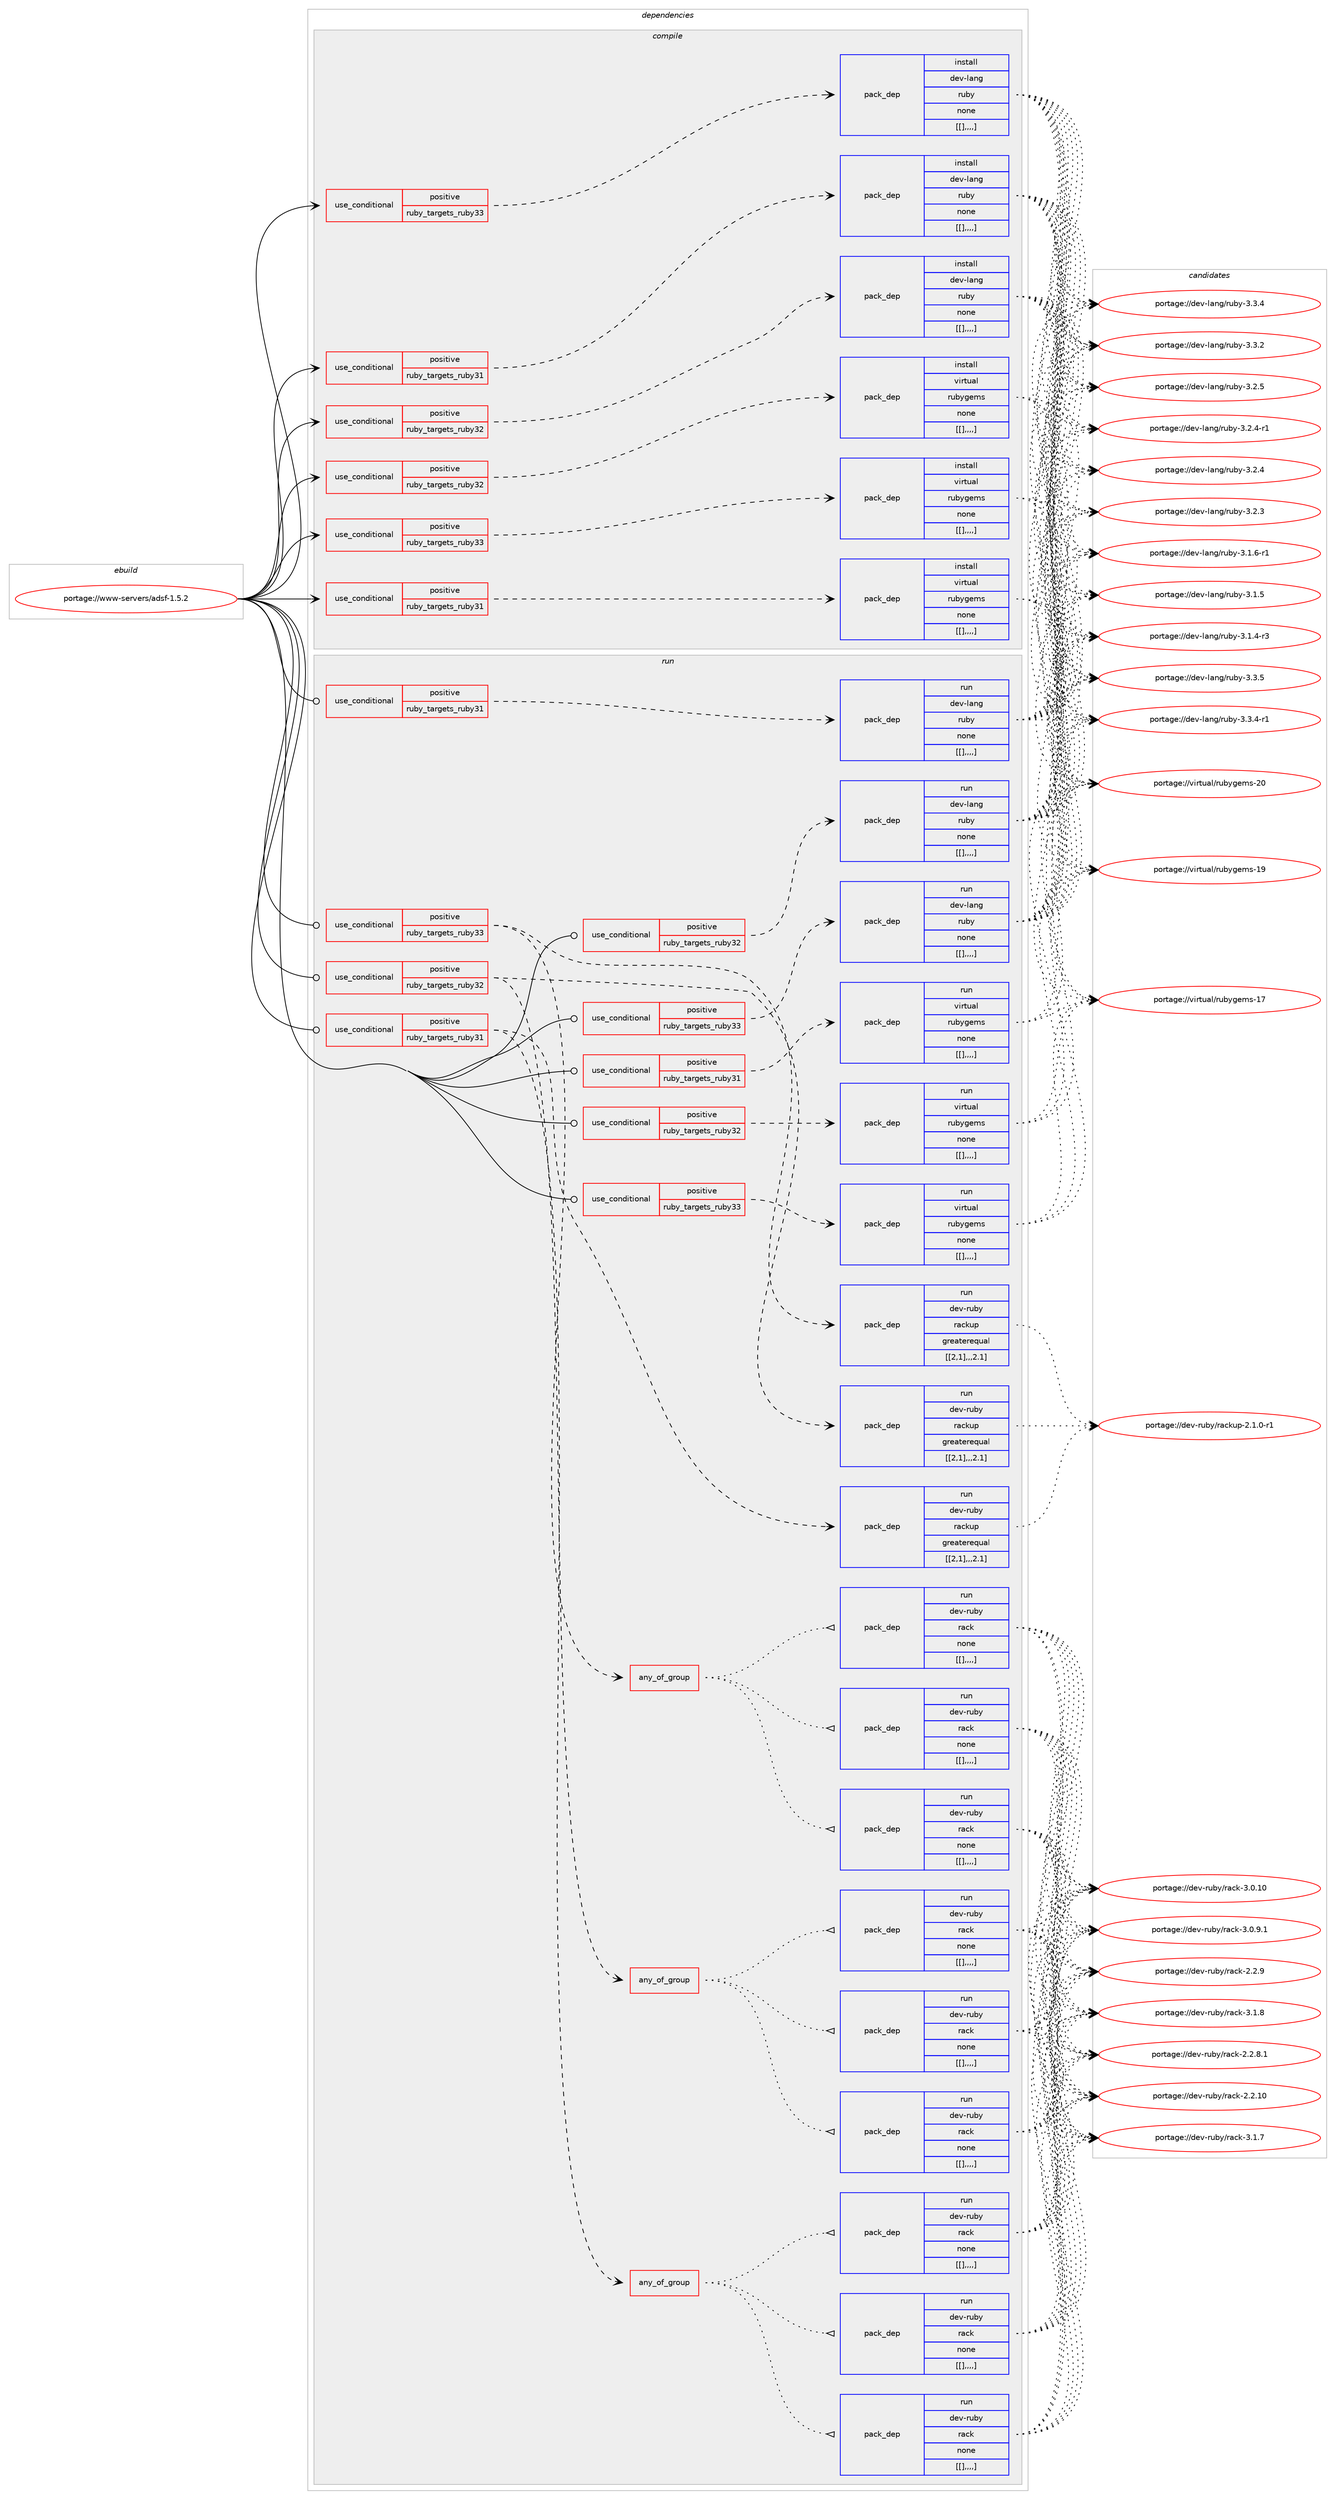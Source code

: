 digraph prolog {

# *************
# Graph options
# *************

newrank=true;
concentrate=true;
compound=true;
graph [rankdir=LR,fontname=Helvetica,fontsize=10,ranksep=1.5];#, ranksep=2.5, nodesep=0.2];
edge  [arrowhead=vee];
node  [fontname=Helvetica,fontsize=10];

# **********
# The ebuild
# **********

subgraph cluster_leftcol {
color=gray;
label=<<i>ebuild</i>>;
id [label="portage://www-servers/adsf-1.5.2", color=red, width=4, href="../www-servers/adsf-1.5.2.svg"];
}

# ****************
# The dependencies
# ****************

subgraph cluster_midcol {
color=gray;
label=<<i>dependencies</i>>;
subgraph cluster_compile {
fillcolor="#eeeeee";
style=filled;
label=<<i>compile</i>>;
subgraph cond127446 {
dependency476265 [label=<<TABLE BORDER="0" CELLBORDER="1" CELLSPACING="0" CELLPADDING="4"><TR><TD ROWSPAN="3" CELLPADDING="10">use_conditional</TD></TR><TR><TD>positive</TD></TR><TR><TD>ruby_targets_ruby31</TD></TR></TABLE>>, shape=none, color=red];
subgraph pack345207 {
dependency476357 [label=<<TABLE BORDER="0" CELLBORDER="1" CELLSPACING="0" CELLPADDING="4" WIDTH="220"><TR><TD ROWSPAN="6" CELLPADDING="30">pack_dep</TD></TR><TR><TD WIDTH="110">install</TD></TR><TR><TD>dev-lang</TD></TR><TR><TD>ruby</TD></TR><TR><TD>none</TD></TR><TR><TD>[[],,,,]</TD></TR></TABLE>>, shape=none, color=blue];
}
dependency476265:e -> dependency476357:w [weight=20,style="dashed",arrowhead="vee"];
}
id:e -> dependency476265:w [weight=20,style="solid",arrowhead="vee"];
subgraph cond127483 {
dependency476398 [label=<<TABLE BORDER="0" CELLBORDER="1" CELLSPACING="0" CELLPADDING="4"><TR><TD ROWSPAN="3" CELLPADDING="10">use_conditional</TD></TR><TR><TD>positive</TD></TR><TR><TD>ruby_targets_ruby31</TD></TR></TABLE>>, shape=none, color=red];
subgraph pack345311 {
dependency476421 [label=<<TABLE BORDER="0" CELLBORDER="1" CELLSPACING="0" CELLPADDING="4" WIDTH="220"><TR><TD ROWSPAN="6" CELLPADDING="30">pack_dep</TD></TR><TR><TD WIDTH="110">install</TD></TR><TR><TD>virtual</TD></TR><TR><TD>rubygems</TD></TR><TR><TD>none</TD></TR><TR><TD>[[],,,,]</TD></TR></TABLE>>, shape=none, color=blue];
}
dependency476398:e -> dependency476421:w [weight=20,style="dashed",arrowhead="vee"];
}
id:e -> dependency476398:w [weight=20,style="solid",arrowhead="vee"];
subgraph cond127495 {
dependency476427 [label=<<TABLE BORDER="0" CELLBORDER="1" CELLSPACING="0" CELLPADDING="4"><TR><TD ROWSPAN="3" CELLPADDING="10">use_conditional</TD></TR><TR><TD>positive</TD></TR><TR><TD>ruby_targets_ruby32</TD></TR></TABLE>>, shape=none, color=red];
subgraph pack345340 {
dependency476482 [label=<<TABLE BORDER="0" CELLBORDER="1" CELLSPACING="0" CELLPADDING="4" WIDTH="220"><TR><TD ROWSPAN="6" CELLPADDING="30">pack_dep</TD></TR><TR><TD WIDTH="110">install</TD></TR><TR><TD>dev-lang</TD></TR><TR><TD>ruby</TD></TR><TR><TD>none</TD></TR><TR><TD>[[],,,,]</TD></TR></TABLE>>, shape=none, color=blue];
}
dependency476427:e -> dependency476482:w [weight=20,style="dashed",arrowhead="vee"];
}
id:e -> dependency476427:w [weight=20,style="solid",arrowhead="vee"];
subgraph cond127520 {
dependency476555 [label=<<TABLE BORDER="0" CELLBORDER="1" CELLSPACING="0" CELLPADDING="4"><TR><TD ROWSPAN="3" CELLPADDING="10">use_conditional</TD></TR><TR><TD>positive</TD></TR><TR><TD>ruby_targets_ruby32</TD></TR></TABLE>>, shape=none, color=red];
subgraph pack345438 {
dependency476631 [label=<<TABLE BORDER="0" CELLBORDER="1" CELLSPACING="0" CELLPADDING="4" WIDTH="220"><TR><TD ROWSPAN="6" CELLPADDING="30">pack_dep</TD></TR><TR><TD WIDTH="110">install</TD></TR><TR><TD>virtual</TD></TR><TR><TD>rubygems</TD></TR><TR><TD>none</TD></TR><TR><TD>[[],,,,]</TD></TR></TABLE>>, shape=none, color=blue];
}
dependency476555:e -> dependency476631:w [weight=20,style="dashed",arrowhead="vee"];
}
id:e -> dependency476555:w [weight=20,style="solid",arrowhead="vee"];
subgraph cond127584 {
dependency476669 [label=<<TABLE BORDER="0" CELLBORDER="1" CELLSPACING="0" CELLPADDING="4"><TR><TD ROWSPAN="3" CELLPADDING="10">use_conditional</TD></TR><TR><TD>positive</TD></TR><TR><TD>ruby_targets_ruby33</TD></TR></TABLE>>, shape=none, color=red];
subgraph pack345478 {
dependency476711 [label=<<TABLE BORDER="0" CELLBORDER="1" CELLSPACING="0" CELLPADDING="4" WIDTH="220"><TR><TD ROWSPAN="6" CELLPADDING="30">pack_dep</TD></TR><TR><TD WIDTH="110">install</TD></TR><TR><TD>dev-lang</TD></TR><TR><TD>ruby</TD></TR><TR><TD>none</TD></TR><TR><TD>[[],,,,]</TD></TR></TABLE>>, shape=none, color=blue];
}
dependency476669:e -> dependency476711:w [weight=20,style="dashed",arrowhead="vee"];
}
id:e -> dependency476669:w [weight=20,style="solid",arrowhead="vee"];
subgraph cond127625 {
dependency476803 [label=<<TABLE BORDER="0" CELLBORDER="1" CELLSPACING="0" CELLPADDING="4"><TR><TD ROWSPAN="3" CELLPADDING="10">use_conditional</TD></TR><TR><TD>positive</TD></TR><TR><TD>ruby_targets_ruby33</TD></TR></TABLE>>, shape=none, color=red];
subgraph pack345554 {
dependency476805 [label=<<TABLE BORDER="0" CELLBORDER="1" CELLSPACING="0" CELLPADDING="4" WIDTH="220"><TR><TD ROWSPAN="6" CELLPADDING="30">pack_dep</TD></TR><TR><TD WIDTH="110">install</TD></TR><TR><TD>virtual</TD></TR><TR><TD>rubygems</TD></TR><TR><TD>none</TD></TR><TR><TD>[[],,,,]</TD></TR></TABLE>>, shape=none, color=blue];
}
dependency476803:e -> dependency476805:w [weight=20,style="dashed",arrowhead="vee"];
}
id:e -> dependency476803:w [weight=20,style="solid",arrowhead="vee"];
}
subgraph cluster_compileandrun {
fillcolor="#eeeeee";
style=filled;
label=<<i>compile and run</i>>;
}
subgraph cluster_run {
fillcolor="#eeeeee";
style=filled;
label=<<i>run</i>>;
subgraph cond127634 {
dependency476813 [label=<<TABLE BORDER="0" CELLBORDER="1" CELLSPACING="0" CELLPADDING="4"><TR><TD ROWSPAN="3" CELLPADDING="10">use_conditional</TD></TR><TR><TD>positive</TD></TR><TR><TD>ruby_targets_ruby31</TD></TR></TABLE>>, shape=none, color=red];
subgraph any3406 {
dependency476859 [label=<<TABLE BORDER="0" CELLBORDER="1" CELLSPACING="0" CELLPADDING="4"><TR><TD CELLPADDING="10">any_of_group</TD></TR></TABLE>>, shape=none, color=red];subgraph pack345585 {
dependency476895 [label=<<TABLE BORDER="0" CELLBORDER="1" CELLSPACING="0" CELLPADDING="4" WIDTH="220"><TR><TD ROWSPAN="6" CELLPADDING="30">pack_dep</TD></TR><TR><TD WIDTH="110">run</TD></TR><TR><TD>dev-ruby</TD></TR><TR><TD>rack</TD></TR><TR><TD>none</TD></TR><TR><TD>[[],,,,]</TD></TR></TABLE>>, shape=none, color=blue];
}
dependency476859:e -> dependency476895:w [weight=20,style="dotted",arrowhead="oinv"];
subgraph pack345634 {
dependency476925 [label=<<TABLE BORDER="0" CELLBORDER="1" CELLSPACING="0" CELLPADDING="4" WIDTH="220"><TR><TD ROWSPAN="6" CELLPADDING="30">pack_dep</TD></TR><TR><TD WIDTH="110">run</TD></TR><TR><TD>dev-ruby</TD></TR><TR><TD>rack</TD></TR><TR><TD>none</TD></TR><TR><TD>[[],,,,]</TD></TR></TABLE>>, shape=none, color=blue];
}
dependency476859:e -> dependency476925:w [weight=20,style="dotted",arrowhead="oinv"];
subgraph pack345648 {
dependency476949 [label=<<TABLE BORDER="0" CELLBORDER="1" CELLSPACING="0" CELLPADDING="4" WIDTH="220"><TR><TD ROWSPAN="6" CELLPADDING="30">pack_dep</TD></TR><TR><TD WIDTH="110">run</TD></TR><TR><TD>dev-ruby</TD></TR><TR><TD>rack</TD></TR><TR><TD>none</TD></TR><TR><TD>[[],,,,]</TD></TR></TABLE>>, shape=none, color=blue];
}
dependency476859:e -> dependency476949:w [weight=20,style="dotted",arrowhead="oinv"];
}
dependency476813:e -> dependency476859:w [weight=20,style="dashed",arrowhead="vee"];
subgraph pack345661 {
dependency476970 [label=<<TABLE BORDER="0" CELLBORDER="1" CELLSPACING="0" CELLPADDING="4" WIDTH="220"><TR><TD ROWSPAN="6" CELLPADDING="30">pack_dep</TD></TR><TR><TD WIDTH="110">run</TD></TR><TR><TD>dev-ruby</TD></TR><TR><TD>rackup</TD></TR><TR><TD>greaterequal</TD></TR><TR><TD>[[2,1],,,2.1]</TD></TR></TABLE>>, shape=none, color=blue];
}
dependency476813:e -> dependency476970:w [weight=20,style="dashed",arrowhead="vee"];
}
id:e -> dependency476813:w [weight=20,style="solid",arrowhead="odot"];
subgraph cond127684 {
dependency477013 [label=<<TABLE BORDER="0" CELLBORDER="1" CELLSPACING="0" CELLPADDING="4"><TR><TD ROWSPAN="3" CELLPADDING="10">use_conditional</TD></TR><TR><TD>positive</TD></TR><TR><TD>ruby_targets_ruby31</TD></TR></TABLE>>, shape=none, color=red];
subgraph pack345688 {
dependency477017 [label=<<TABLE BORDER="0" CELLBORDER="1" CELLSPACING="0" CELLPADDING="4" WIDTH="220"><TR><TD ROWSPAN="6" CELLPADDING="30">pack_dep</TD></TR><TR><TD WIDTH="110">run</TD></TR><TR><TD>dev-lang</TD></TR><TR><TD>ruby</TD></TR><TR><TD>none</TD></TR><TR><TD>[[],,,,]</TD></TR></TABLE>>, shape=none, color=blue];
}
dependency477013:e -> dependency477017:w [weight=20,style="dashed",arrowhead="vee"];
}
id:e -> dependency477013:w [weight=20,style="solid",arrowhead="odot"];
subgraph cond127697 {
dependency477036 [label=<<TABLE BORDER="0" CELLBORDER="1" CELLSPACING="0" CELLPADDING="4"><TR><TD ROWSPAN="3" CELLPADDING="10">use_conditional</TD></TR><TR><TD>positive</TD></TR><TR><TD>ruby_targets_ruby31</TD></TR></TABLE>>, shape=none, color=red];
subgraph pack345713 {
dependency477079 [label=<<TABLE BORDER="0" CELLBORDER="1" CELLSPACING="0" CELLPADDING="4" WIDTH="220"><TR><TD ROWSPAN="6" CELLPADDING="30">pack_dep</TD></TR><TR><TD WIDTH="110">run</TD></TR><TR><TD>virtual</TD></TR><TR><TD>rubygems</TD></TR><TR><TD>none</TD></TR><TR><TD>[[],,,,]</TD></TR></TABLE>>, shape=none, color=blue];
}
dependency477036:e -> dependency477079:w [weight=20,style="dashed",arrowhead="vee"];
}
id:e -> dependency477036:w [weight=20,style="solid",arrowhead="odot"];
subgraph cond127726 {
dependency477128 [label=<<TABLE BORDER="0" CELLBORDER="1" CELLSPACING="0" CELLPADDING="4"><TR><TD ROWSPAN="3" CELLPADDING="10">use_conditional</TD></TR><TR><TD>positive</TD></TR><TR><TD>ruby_targets_ruby32</TD></TR></TABLE>>, shape=none, color=red];
subgraph any3412 {
dependency477130 [label=<<TABLE BORDER="0" CELLBORDER="1" CELLSPACING="0" CELLPADDING="4"><TR><TD CELLPADDING="10">any_of_group</TD></TR></TABLE>>, shape=none, color=red];subgraph pack345766 {
dependency477182 [label=<<TABLE BORDER="0" CELLBORDER="1" CELLSPACING="0" CELLPADDING="4" WIDTH="220"><TR><TD ROWSPAN="6" CELLPADDING="30">pack_dep</TD></TR><TR><TD WIDTH="110">run</TD></TR><TR><TD>dev-ruby</TD></TR><TR><TD>rack</TD></TR><TR><TD>none</TD></TR><TR><TD>[[],,,,]</TD></TR></TABLE>>, shape=none, color=blue];
}
dependency477130:e -> dependency477182:w [weight=20,style="dotted",arrowhead="oinv"];
subgraph pack345804 {
dependency477187 [label=<<TABLE BORDER="0" CELLBORDER="1" CELLSPACING="0" CELLPADDING="4" WIDTH="220"><TR><TD ROWSPAN="6" CELLPADDING="30">pack_dep</TD></TR><TR><TD WIDTH="110">run</TD></TR><TR><TD>dev-ruby</TD></TR><TR><TD>rack</TD></TR><TR><TD>none</TD></TR><TR><TD>[[],,,,]</TD></TR></TABLE>>, shape=none, color=blue];
}
dependency477130:e -> dependency477187:w [weight=20,style="dotted",arrowhead="oinv"];
subgraph pack345815 {
dependency477228 [label=<<TABLE BORDER="0" CELLBORDER="1" CELLSPACING="0" CELLPADDING="4" WIDTH="220"><TR><TD ROWSPAN="6" CELLPADDING="30">pack_dep</TD></TR><TR><TD WIDTH="110">run</TD></TR><TR><TD>dev-ruby</TD></TR><TR><TD>rack</TD></TR><TR><TD>none</TD></TR><TR><TD>[[],,,,]</TD></TR></TABLE>>, shape=none, color=blue];
}
dependency477130:e -> dependency477228:w [weight=20,style="dotted",arrowhead="oinv"];
}
dependency477128:e -> dependency477130:w [weight=20,style="dashed",arrowhead="vee"];
subgraph pack345865 {
dependency477287 [label=<<TABLE BORDER="0" CELLBORDER="1" CELLSPACING="0" CELLPADDING="4" WIDTH="220"><TR><TD ROWSPAN="6" CELLPADDING="30">pack_dep</TD></TR><TR><TD WIDTH="110">run</TD></TR><TR><TD>dev-ruby</TD></TR><TR><TD>rackup</TD></TR><TR><TD>greaterequal</TD></TR><TR><TD>[[2,1],,,2.1]</TD></TR></TABLE>>, shape=none, color=blue];
}
dependency477128:e -> dependency477287:w [weight=20,style="dashed",arrowhead="vee"];
}
id:e -> dependency477128:w [weight=20,style="solid",arrowhead="odot"];
subgraph cond127791 {
dependency477340 [label=<<TABLE BORDER="0" CELLBORDER="1" CELLSPACING="0" CELLPADDING="4"><TR><TD ROWSPAN="3" CELLPADDING="10">use_conditional</TD></TR><TR><TD>positive</TD></TR><TR><TD>ruby_targets_ruby32</TD></TR></TABLE>>, shape=none, color=red];
subgraph pack345897 {
dependency477362 [label=<<TABLE BORDER="0" CELLBORDER="1" CELLSPACING="0" CELLPADDING="4" WIDTH="220"><TR><TD ROWSPAN="6" CELLPADDING="30">pack_dep</TD></TR><TR><TD WIDTH="110">run</TD></TR><TR><TD>dev-lang</TD></TR><TR><TD>ruby</TD></TR><TR><TD>none</TD></TR><TR><TD>[[],,,,]</TD></TR></TABLE>>, shape=none, color=blue];
}
dependency477340:e -> dependency477362:w [weight=20,style="dashed",arrowhead="vee"];
}
id:e -> dependency477340:w [weight=20,style="solid",arrowhead="odot"];
subgraph cond127818 {
dependency477405 [label=<<TABLE BORDER="0" CELLBORDER="1" CELLSPACING="0" CELLPADDING="4"><TR><TD ROWSPAN="3" CELLPADDING="10">use_conditional</TD></TR><TR><TD>positive</TD></TR><TR><TD>ruby_targets_ruby32</TD></TR></TABLE>>, shape=none, color=red];
subgraph pack345959 {
dependency477480 [label=<<TABLE BORDER="0" CELLBORDER="1" CELLSPACING="0" CELLPADDING="4" WIDTH="220"><TR><TD ROWSPAN="6" CELLPADDING="30">pack_dep</TD></TR><TR><TD WIDTH="110">run</TD></TR><TR><TD>virtual</TD></TR><TR><TD>rubygems</TD></TR><TR><TD>none</TD></TR><TR><TD>[[],,,,]</TD></TR></TABLE>>, shape=none, color=blue];
}
dependency477405:e -> dependency477480:w [weight=20,style="dashed",arrowhead="vee"];
}
id:e -> dependency477405:w [weight=20,style="solid",arrowhead="odot"];
subgraph cond127863 {
dependency477524 [label=<<TABLE BORDER="0" CELLBORDER="1" CELLSPACING="0" CELLPADDING="4"><TR><TD ROWSPAN="3" CELLPADDING="10">use_conditional</TD></TR><TR><TD>positive</TD></TR><TR><TD>ruby_targets_ruby33</TD></TR></TABLE>>, shape=none, color=red];
subgraph any3416 {
dependency477562 [label=<<TABLE BORDER="0" CELLBORDER="1" CELLSPACING="0" CELLPADDING="4"><TR><TD CELLPADDING="10">any_of_group</TD></TR></TABLE>>, shape=none, color=red];subgraph pack346040 {
dependency477583 [label=<<TABLE BORDER="0" CELLBORDER="1" CELLSPACING="0" CELLPADDING="4" WIDTH="220"><TR><TD ROWSPAN="6" CELLPADDING="30">pack_dep</TD></TR><TR><TD WIDTH="110">run</TD></TR><TR><TD>dev-ruby</TD></TR><TR><TD>rack</TD></TR><TR><TD>none</TD></TR><TR><TD>[[],,,,]</TD></TR></TABLE>>, shape=none, color=blue];
}
dependency477562:e -> dependency477583:w [weight=20,style="dotted",arrowhead="oinv"];
subgraph pack346063 {
dependency477621 [label=<<TABLE BORDER="0" CELLBORDER="1" CELLSPACING="0" CELLPADDING="4" WIDTH="220"><TR><TD ROWSPAN="6" CELLPADDING="30">pack_dep</TD></TR><TR><TD WIDTH="110">run</TD></TR><TR><TD>dev-ruby</TD></TR><TR><TD>rack</TD></TR><TR><TD>none</TD></TR><TR><TD>[[],,,,]</TD></TR></TABLE>>, shape=none, color=blue];
}
dependency477562:e -> dependency477621:w [weight=20,style="dotted",arrowhead="oinv"];
subgraph pack346097 {
dependency477682 [label=<<TABLE BORDER="0" CELLBORDER="1" CELLSPACING="0" CELLPADDING="4" WIDTH="220"><TR><TD ROWSPAN="6" CELLPADDING="30">pack_dep</TD></TR><TR><TD WIDTH="110">run</TD></TR><TR><TD>dev-ruby</TD></TR><TR><TD>rack</TD></TR><TR><TD>none</TD></TR><TR><TD>[[],,,,]</TD></TR></TABLE>>, shape=none, color=blue];
}
dependency477562:e -> dependency477682:w [weight=20,style="dotted",arrowhead="oinv"];
}
dependency477524:e -> dependency477562:w [weight=20,style="dashed",arrowhead="vee"];
subgraph pack346116 {
dependency477690 [label=<<TABLE BORDER="0" CELLBORDER="1" CELLSPACING="0" CELLPADDING="4" WIDTH="220"><TR><TD ROWSPAN="6" CELLPADDING="30">pack_dep</TD></TR><TR><TD WIDTH="110">run</TD></TR><TR><TD>dev-ruby</TD></TR><TR><TD>rackup</TD></TR><TR><TD>greaterequal</TD></TR><TR><TD>[[2,1],,,2.1]</TD></TR></TABLE>>, shape=none, color=blue];
}
dependency477524:e -> dependency477690:w [weight=20,style="dashed",arrowhead="vee"];
}
id:e -> dependency477524:w [weight=20,style="solid",arrowhead="odot"];
subgraph cond127937 {
dependency477716 [label=<<TABLE BORDER="0" CELLBORDER="1" CELLSPACING="0" CELLPADDING="4"><TR><TD ROWSPAN="3" CELLPADDING="10">use_conditional</TD></TR><TR><TD>positive</TD></TR><TR><TD>ruby_targets_ruby33</TD></TR></TABLE>>, shape=none, color=red];
subgraph pack346184 {
dependency477800 [label=<<TABLE BORDER="0" CELLBORDER="1" CELLSPACING="0" CELLPADDING="4" WIDTH="220"><TR><TD ROWSPAN="6" CELLPADDING="30">pack_dep</TD></TR><TR><TD WIDTH="110">run</TD></TR><TR><TD>dev-lang</TD></TR><TR><TD>ruby</TD></TR><TR><TD>none</TD></TR><TR><TD>[[],,,,]</TD></TR></TABLE>>, shape=none, color=blue];
}
dependency477716:e -> dependency477800:w [weight=20,style="dashed",arrowhead="vee"];
}
id:e -> dependency477716:w [weight=20,style="solid",arrowhead="odot"];
subgraph cond127983 {
dependency477840 [label=<<TABLE BORDER="0" CELLBORDER="1" CELLSPACING="0" CELLPADDING="4"><TR><TD ROWSPAN="3" CELLPADDING="10">use_conditional</TD></TR><TR><TD>positive</TD></TR><TR><TD>ruby_targets_ruby33</TD></TR></TABLE>>, shape=none, color=red];
subgraph pack346221 {
dependency477860 [label=<<TABLE BORDER="0" CELLBORDER="1" CELLSPACING="0" CELLPADDING="4" WIDTH="220"><TR><TD ROWSPAN="6" CELLPADDING="30">pack_dep</TD></TR><TR><TD WIDTH="110">run</TD></TR><TR><TD>virtual</TD></TR><TR><TD>rubygems</TD></TR><TR><TD>none</TD></TR><TR><TD>[[],,,,]</TD></TR></TABLE>>, shape=none, color=blue];
}
dependency477840:e -> dependency477860:w [weight=20,style="dashed",arrowhead="vee"];
}
id:e -> dependency477840:w [weight=20,style="solid",arrowhead="odot"];
}
}

# **************
# The candidates
# **************

subgraph cluster_choices {
rank=same;
color=gray;
label=<<i>candidates</i>>;

subgraph choice344765 {
color=black;
nodesep=1;
choice10010111845108971101034711411798121455146514653 [label="portage://dev-lang/ruby-3.3.5", color=red, width=4,href="../dev-lang/ruby-3.3.5.svg"];
choice100101118451089711010347114117981214551465146524511449 [label="portage://dev-lang/ruby-3.3.4-r1", color=red, width=4,href="../dev-lang/ruby-3.3.4-r1.svg"];
choice10010111845108971101034711411798121455146514652 [label="portage://dev-lang/ruby-3.3.4", color=red, width=4,href="../dev-lang/ruby-3.3.4.svg"];
choice10010111845108971101034711411798121455146514650 [label="portage://dev-lang/ruby-3.3.2", color=red, width=4,href="../dev-lang/ruby-3.3.2.svg"];
choice10010111845108971101034711411798121455146504653 [label="portage://dev-lang/ruby-3.2.5", color=red, width=4,href="../dev-lang/ruby-3.2.5.svg"];
choice100101118451089711010347114117981214551465046524511449 [label="portage://dev-lang/ruby-3.2.4-r1", color=red, width=4,href="../dev-lang/ruby-3.2.4-r1.svg"];
choice10010111845108971101034711411798121455146504652 [label="portage://dev-lang/ruby-3.2.4", color=red, width=4,href="../dev-lang/ruby-3.2.4.svg"];
choice10010111845108971101034711411798121455146504651 [label="portage://dev-lang/ruby-3.2.3", color=red, width=4,href="../dev-lang/ruby-3.2.3.svg"];
choice100101118451089711010347114117981214551464946544511449 [label="portage://dev-lang/ruby-3.1.6-r1", color=red, width=4,href="../dev-lang/ruby-3.1.6-r1.svg"];
choice10010111845108971101034711411798121455146494653 [label="portage://dev-lang/ruby-3.1.5", color=red, width=4,href="../dev-lang/ruby-3.1.5.svg"];
choice100101118451089711010347114117981214551464946524511451 [label="portage://dev-lang/ruby-3.1.4-r3", color=red, width=4,href="../dev-lang/ruby-3.1.4-r3.svg"];
dependency476357:e -> choice10010111845108971101034711411798121455146514653:w [style=dotted,weight="100"];
dependency476357:e -> choice100101118451089711010347114117981214551465146524511449:w [style=dotted,weight="100"];
dependency476357:e -> choice10010111845108971101034711411798121455146514652:w [style=dotted,weight="100"];
dependency476357:e -> choice10010111845108971101034711411798121455146514650:w [style=dotted,weight="100"];
dependency476357:e -> choice10010111845108971101034711411798121455146504653:w [style=dotted,weight="100"];
dependency476357:e -> choice100101118451089711010347114117981214551465046524511449:w [style=dotted,weight="100"];
dependency476357:e -> choice10010111845108971101034711411798121455146504652:w [style=dotted,weight="100"];
dependency476357:e -> choice10010111845108971101034711411798121455146504651:w [style=dotted,weight="100"];
dependency476357:e -> choice100101118451089711010347114117981214551464946544511449:w [style=dotted,weight="100"];
dependency476357:e -> choice10010111845108971101034711411798121455146494653:w [style=dotted,weight="100"];
dependency476357:e -> choice100101118451089711010347114117981214551464946524511451:w [style=dotted,weight="100"];
}
subgraph choice344799 {
color=black;
nodesep=1;
choice118105114116117971084711411798121103101109115455048 [label="portage://virtual/rubygems-20", color=red, width=4,href="../virtual/rubygems-20.svg"];
choice118105114116117971084711411798121103101109115454957 [label="portage://virtual/rubygems-19", color=red, width=4,href="../virtual/rubygems-19.svg"];
choice118105114116117971084711411798121103101109115454955 [label="portage://virtual/rubygems-17", color=red, width=4,href="../virtual/rubygems-17.svg"];
dependency476421:e -> choice118105114116117971084711411798121103101109115455048:w [style=dotted,weight="100"];
dependency476421:e -> choice118105114116117971084711411798121103101109115454957:w [style=dotted,weight="100"];
dependency476421:e -> choice118105114116117971084711411798121103101109115454955:w [style=dotted,weight="100"];
}
subgraph choice344813 {
color=black;
nodesep=1;
choice10010111845108971101034711411798121455146514653 [label="portage://dev-lang/ruby-3.3.5", color=red, width=4,href="../dev-lang/ruby-3.3.5.svg"];
choice100101118451089711010347114117981214551465146524511449 [label="portage://dev-lang/ruby-3.3.4-r1", color=red, width=4,href="../dev-lang/ruby-3.3.4-r1.svg"];
choice10010111845108971101034711411798121455146514652 [label="portage://dev-lang/ruby-3.3.4", color=red, width=4,href="../dev-lang/ruby-3.3.4.svg"];
choice10010111845108971101034711411798121455146514650 [label="portage://dev-lang/ruby-3.3.2", color=red, width=4,href="../dev-lang/ruby-3.3.2.svg"];
choice10010111845108971101034711411798121455146504653 [label="portage://dev-lang/ruby-3.2.5", color=red, width=4,href="../dev-lang/ruby-3.2.5.svg"];
choice100101118451089711010347114117981214551465046524511449 [label="portage://dev-lang/ruby-3.2.4-r1", color=red, width=4,href="../dev-lang/ruby-3.2.4-r1.svg"];
choice10010111845108971101034711411798121455146504652 [label="portage://dev-lang/ruby-3.2.4", color=red, width=4,href="../dev-lang/ruby-3.2.4.svg"];
choice10010111845108971101034711411798121455146504651 [label="portage://dev-lang/ruby-3.2.3", color=red, width=4,href="../dev-lang/ruby-3.2.3.svg"];
choice100101118451089711010347114117981214551464946544511449 [label="portage://dev-lang/ruby-3.1.6-r1", color=red, width=4,href="../dev-lang/ruby-3.1.6-r1.svg"];
choice10010111845108971101034711411798121455146494653 [label="portage://dev-lang/ruby-3.1.5", color=red, width=4,href="../dev-lang/ruby-3.1.5.svg"];
choice100101118451089711010347114117981214551464946524511451 [label="portage://dev-lang/ruby-3.1.4-r3", color=red, width=4,href="../dev-lang/ruby-3.1.4-r3.svg"];
dependency476482:e -> choice10010111845108971101034711411798121455146514653:w [style=dotted,weight="100"];
dependency476482:e -> choice100101118451089711010347114117981214551465146524511449:w [style=dotted,weight="100"];
dependency476482:e -> choice10010111845108971101034711411798121455146514652:w [style=dotted,weight="100"];
dependency476482:e -> choice10010111845108971101034711411798121455146514650:w [style=dotted,weight="100"];
dependency476482:e -> choice10010111845108971101034711411798121455146504653:w [style=dotted,weight="100"];
dependency476482:e -> choice100101118451089711010347114117981214551465046524511449:w [style=dotted,weight="100"];
dependency476482:e -> choice10010111845108971101034711411798121455146504652:w [style=dotted,weight="100"];
dependency476482:e -> choice10010111845108971101034711411798121455146504651:w [style=dotted,weight="100"];
dependency476482:e -> choice100101118451089711010347114117981214551464946544511449:w [style=dotted,weight="100"];
dependency476482:e -> choice10010111845108971101034711411798121455146494653:w [style=dotted,weight="100"];
dependency476482:e -> choice100101118451089711010347114117981214551464946524511451:w [style=dotted,weight="100"];
}
subgraph choice344831 {
color=black;
nodesep=1;
choice118105114116117971084711411798121103101109115455048 [label="portage://virtual/rubygems-20", color=red, width=4,href="../virtual/rubygems-20.svg"];
choice118105114116117971084711411798121103101109115454957 [label="portage://virtual/rubygems-19", color=red, width=4,href="../virtual/rubygems-19.svg"];
choice118105114116117971084711411798121103101109115454955 [label="portage://virtual/rubygems-17", color=red, width=4,href="../virtual/rubygems-17.svg"];
dependency476631:e -> choice118105114116117971084711411798121103101109115455048:w [style=dotted,weight="100"];
dependency476631:e -> choice118105114116117971084711411798121103101109115454957:w [style=dotted,weight="100"];
dependency476631:e -> choice118105114116117971084711411798121103101109115454955:w [style=dotted,weight="100"];
}
subgraph choice344838 {
color=black;
nodesep=1;
choice10010111845108971101034711411798121455146514653 [label="portage://dev-lang/ruby-3.3.5", color=red, width=4,href="../dev-lang/ruby-3.3.5.svg"];
choice100101118451089711010347114117981214551465146524511449 [label="portage://dev-lang/ruby-3.3.4-r1", color=red, width=4,href="../dev-lang/ruby-3.3.4-r1.svg"];
choice10010111845108971101034711411798121455146514652 [label="portage://dev-lang/ruby-3.3.4", color=red, width=4,href="../dev-lang/ruby-3.3.4.svg"];
choice10010111845108971101034711411798121455146514650 [label="portage://dev-lang/ruby-3.3.2", color=red, width=4,href="../dev-lang/ruby-3.3.2.svg"];
choice10010111845108971101034711411798121455146504653 [label="portage://dev-lang/ruby-3.2.5", color=red, width=4,href="../dev-lang/ruby-3.2.5.svg"];
choice100101118451089711010347114117981214551465046524511449 [label="portage://dev-lang/ruby-3.2.4-r1", color=red, width=4,href="../dev-lang/ruby-3.2.4-r1.svg"];
choice10010111845108971101034711411798121455146504652 [label="portage://dev-lang/ruby-3.2.4", color=red, width=4,href="../dev-lang/ruby-3.2.4.svg"];
choice10010111845108971101034711411798121455146504651 [label="portage://dev-lang/ruby-3.2.3", color=red, width=4,href="../dev-lang/ruby-3.2.3.svg"];
choice100101118451089711010347114117981214551464946544511449 [label="portage://dev-lang/ruby-3.1.6-r1", color=red, width=4,href="../dev-lang/ruby-3.1.6-r1.svg"];
choice10010111845108971101034711411798121455146494653 [label="portage://dev-lang/ruby-3.1.5", color=red, width=4,href="../dev-lang/ruby-3.1.5.svg"];
choice100101118451089711010347114117981214551464946524511451 [label="portage://dev-lang/ruby-3.1.4-r3", color=red, width=4,href="../dev-lang/ruby-3.1.4-r3.svg"];
dependency476711:e -> choice10010111845108971101034711411798121455146514653:w [style=dotted,weight="100"];
dependency476711:e -> choice100101118451089711010347114117981214551465146524511449:w [style=dotted,weight="100"];
dependency476711:e -> choice10010111845108971101034711411798121455146514652:w [style=dotted,weight="100"];
dependency476711:e -> choice10010111845108971101034711411798121455146514650:w [style=dotted,weight="100"];
dependency476711:e -> choice10010111845108971101034711411798121455146504653:w [style=dotted,weight="100"];
dependency476711:e -> choice100101118451089711010347114117981214551465046524511449:w [style=dotted,weight="100"];
dependency476711:e -> choice10010111845108971101034711411798121455146504652:w [style=dotted,weight="100"];
dependency476711:e -> choice10010111845108971101034711411798121455146504651:w [style=dotted,weight="100"];
dependency476711:e -> choice100101118451089711010347114117981214551464946544511449:w [style=dotted,weight="100"];
dependency476711:e -> choice10010111845108971101034711411798121455146494653:w [style=dotted,weight="100"];
dependency476711:e -> choice100101118451089711010347114117981214551464946524511451:w [style=dotted,weight="100"];
}
subgraph choice344848 {
color=black;
nodesep=1;
choice118105114116117971084711411798121103101109115455048 [label="portage://virtual/rubygems-20", color=red, width=4,href="../virtual/rubygems-20.svg"];
choice118105114116117971084711411798121103101109115454957 [label="portage://virtual/rubygems-19", color=red, width=4,href="../virtual/rubygems-19.svg"];
choice118105114116117971084711411798121103101109115454955 [label="portage://virtual/rubygems-17", color=red, width=4,href="../virtual/rubygems-17.svg"];
dependency476805:e -> choice118105114116117971084711411798121103101109115455048:w [style=dotted,weight="100"];
dependency476805:e -> choice118105114116117971084711411798121103101109115454957:w [style=dotted,weight="100"];
dependency476805:e -> choice118105114116117971084711411798121103101109115454955:w [style=dotted,weight="100"];
}
subgraph choice344868 {
color=black;
nodesep=1;
choice1001011184511411798121471149799107455146494656 [label="portage://dev-ruby/rack-3.1.8", color=red, width=4,href="../dev-ruby/rack-3.1.8.svg"];
choice1001011184511411798121471149799107455146494655 [label="portage://dev-ruby/rack-3.1.7", color=red, width=4,href="../dev-ruby/rack-3.1.7.svg"];
choice100101118451141179812147114979910745514648464948 [label="portage://dev-ruby/rack-3.0.10", color=red, width=4,href="../dev-ruby/rack-3.0.10.svg"];
choice10010111845114117981214711497991074551464846574649 [label="portage://dev-ruby/rack-3.0.9.1", color=red, width=4,href="../dev-ruby/rack-3.0.9.1.svg"];
choice100101118451141179812147114979910745504650464948 [label="portage://dev-ruby/rack-2.2.10", color=red, width=4,href="../dev-ruby/rack-2.2.10.svg"];
choice1001011184511411798121471149799107455046504657 [label="portage://dev-ruby/rack-2.2.9", color=red, width=4,href="../dev-ruby/rack-2.2.9.svg"];
choice10010111845114117981214711497991074550465046564649 [label="portage://dev-ruby/rack-2.2.8.1", color=red, width=4,href="../dev-ruby/rack-2.2.8.1.svg"];
dependency476895:e -> choice1001011184511411798121471149799107455146494656:w [style=dotted,weight="100"];
dependency476895:e -> choice1001011184511411798121471149799107455146494655:w [style=dotted,weight="100"];
dependency476895:e -> choice100101118451141179812147114979910745514648464948:w [style=dotted,weight="100"];
dependency476895:e -> choice10010111845114117981214711497991074551464846574649:w [style=dotted,weight="100"];
dependency476895:e -> choice100101118451141179812147114979910745504650464948:w [style=dotted,weight="100"];
dependency476895:e -> choice1001011184511411798121471149799107455046504657:w [style=dotted,weight="100"];
dependency476895:e -> choice10010111845114117981214711497991074550465046564649:w [style=dotted,weight="100"];
}
subgraph choice344875 {
color=black;
nodesep=1;
choice1001011184511411798121471149799107455146494656 [label="portage://dev-ruby/rack-3.1.8", color=red, width=4,href="../dev-ruby/rack-3.1.8.svg"];
choice1001011184511411798121471149799107455146494655 [label="portage://dev-ruby/rack-3.1.7", color=red, width=4,href="../dev-ruby/rack-3.1.7.svg"];
choice100101118451141179812147114979910745514648464948 [label="portage://dev-ruby/rack-3.0.10", color=red, width=4,href="../dev-ruby/rack-3.0.10.svg"];
choice10010111845114117981214711497991074551464846574649 [label="portage://dev-ruby/rack-3.0.9.1", color=red, width=4,href="../dev-ruby/rack-3.0.9.1.svg"];
choice100101118451141179812147114979910745504650464948 [label="portage://dev-ruby/rack-2.2.10", color=red, width=4,href="../dev-ruby/rack-2.2.10.svg"];
choice1001011184511411798121471149799107455046504657 [label="portage://dev-ruby/rack-2.2.9", color=red, width=4,href="../dev-ruby/rack-2.2.9.svg"];
choice10010111845114117981214711497991074550465046564649 [label="portage://dev-ruby/rack-2.2.8.1", color=red, width=4,href="../dev-ruby/rack-2.2.8.1.svg"];
dependency476925:e -> choice1001011184511411798121471149799107455146494656:w [style=dotted,weight="100"];
dependency476925:e -> choice1001011184511411798121471149799107455146494655:w [style=dotted,weight="100"];
dependency476925:e -> choice100101118451141179812147114979910745514648464948:w [style=dotted,weight="100"];
dependency476925:e -> choice10010111845114117981214711497991074551464846574649:w [style=dotted,weight="100"];
dependency476925:e -> choice100101118451141179812147114979910745504650464948:w [style=dotted,weight="100"];
dependency476925:e -> choice1001011184511411798121471149799107455046504657:w [style=dotted,weight="100"];
dependency476925:e -> choice10010111845114117981214711497991074550465046564649:w [style=dotted,weight="100"];
}
subgraph choice344880 {
color=black;
nodesep=1;
choice1001011184511411798121471149799107455146494656 [label="portage://dev-ruby/rack-3.1.8", color=red, width=4,href="../dev-ruby/rack-3.1.8.svg"];
choice1001011184511411798121471149799107455146494655 [label="portage://dev-ruby/rack-3.1.7", color=red, width=4,href="../dev-ruby/rack-3.1.7.svg"];
choice100101118451141179812147114979910745514648464948 [label="portage://dev-ruby/rack-3.0.10", color=red, width=4,href="../dev-ruby/rack-3.0.10.svg"];
choice10010111845114117981214711497991074551464846574649 [label="portage://dev-ruby/rack-3.0.9.1", color=red, width=4,href="../dev-ruby/rack-3.0.9.1.svg"];
choice100101118451141179812147114979910745504650464948 [label="portage://dev-ruby/rack-2.2.10", color=red, width=4,href="../dev-ruby/rack-2.2.10.svg"];
choice1001011184511411798121471149799107455046504657 [label="portage://dev-ruby/rack-2.2.9", color=red, width=4,href="../dev-ruby/rack-2.2.9.svg"];
choice10010111845114117981214711497991074550465046564649 [label="portage://dev-ruby/rack-2.2.8.1", color=red, width=4,href="../dev-ruby/rack-2.2.8.1.svg"];
dependency476949:e -> choice1001011184511411798121471149799107455146494656:w [style=dotted,weight="100"];
dependency476949:e -> choice1001011184511411798121471149799107455146494655:w [style=dotted,weight="100"];
dependency476949:e -> choice100101118451141179812147114979910745514648464948:w [style=dotted,weight="100"];
dependency476949:e -> choice10010111845114117981214711497991074551464846574649:w [style=dotted,weight="100"];
dependency476949:e -> choice100101118451141179812147114979910745504650464948:w [style=dotted,weight="100"];
dependency476949:e -> choice1001011184511411798121471149799107455046504657:w [style=dotted,weight="100"];
dependency476949:e -> choice10010111845114117981214711497991074550465046564649:w [style=dotted,weight="100"];
}
subgraph choice344904 {
color=black;
nodesep=1;
choice10010111845114117981214711497991071171124550464946484511449 [label="portage://dev-ruby/rackup-2.1.0-r1", color=red, width=4,href="../dev-ruby/rackup-2.1.0-r1.svg"];
dependency476970:e -> choice10010111845114117981214711497991071171124550464946484511449:w [style=dotted,weight="100"];
}
subgraph choice344912 {
color=black;
nodesep=1;
choice10010111845108971101034711411798121455146514653 [label="portage://dev-lang/ruby-3.3.5", color=red, width=4,href="../dev-lang/ruby-3.3.5.svg"];
choice100101118451089711010347114117981214551465146524511449 [label="portage://dev-lang/ruby-3.3.4-r1", color=red, width=4,href="../dev-lang/ruby-3.3.4-r1.svg"];
choice10010111845108971101034711411798121455146514652 [label="portage://dev-lang/ruby-3.3.4", color=red, width=4,href="../dev-lang/ruby-3.3.4.svg"];
choice10010111845108971101034711411798121455146514650 [label="portage://dev-lang/ruby-3.3.2", color=red, width=4,href="../dev-lang/ruby-3.3.2.svg"];
choice10010111845108971101034711411798121455146504653 [label="portage://dev-lang/ruby-3.2.5", color=red, width=4,href="../dev-lang/ruby-3.2.5.svg"];
choice100101118451089711010347114117981214551465046524511449 [label="portage://dev-lang/ruby-3.2.4-r1", color=red, width=4,href="../dev-lang/ruby-3.2.4-r1.svg"];
choice10010111845108971101034711411798121455146504652 [label="portage://dev-lang/ruby-3.2.4", color=red, width=4,href="../dev-lang/ruby-3.2.4.svg"];
choice10010111845108971101034711411798121455146504651 [label="portage://dev-lang/ruby-3.2.3", color=red, width=4,href="../dev-lang/ruby-3.2.3.svg"];
choice100101118451089711010347114117981214551464946544511449 [label="portage://dev-lang/ruby-3.1.6-r1", color=red, width=4,href="../dev-lang/ruby-3.1.6-r1.svg"];
choice10010111845108971101034711411798121455146494653 [label="portage://dev-lang/ruby-3.1.5", color=red, width=4,href="../dev-lang/ruby-3.1.5.svg"];
choice100101118451089711010347114117981214551464946524511451 [label="portage://dev-lang/ruby-3.1.4-r3", color=red, width=4,href="../dev-lang/ruby-3.1.4-r3.svg"];
dependency477017:e -> choice10010111845108971101034711411798121455146514653:w [style=dotted,weight="100"];
dependency477017:e -> choice100101118451089711010347114117981214551465146524511449:w [style=dotted,weight="100"];
dependency477017:e -> choice10010111845108971101034711411798121455146514652:w [style=dotted,weight="100"];
dependency477017:e -> choice10010111845108971101034711411798121455146514650:w [style=dotted,weight="100"];
dependency477017:e -> choice10010111845108971101034711411798121455146504653:w [style=dotted,weight="100"];
dependency477017:e -> choice100101118451089711010347114117981214551465046524511449:w [style=dotted,weight="100"];
dependency477017:e -> choice10010111845108971101034711411798121455146504652:w [style=dotted,weight="100"];
dependency477017:e -> choice10010111845108971101034711411798121455146504651:w [style=dotted,weight="100"];
dependency477017:e -> choice100101118451089711010347114117981214551464946544511449:w [style=dotted,weight="100"];
dependency477017:e -> choice10010111845108971101034711411798121455146494653:w [style=dotted,weight="100"];
dependency477017:e -> choice100101118451089711010347114117981214551464946524511451:w [style=dotted,weight="100"];
}
subgraph choice344920 {
color=black;
nodesep=1;
choice118105114116117971084711411798121103101109115455048 [label="portage://virtual/rubygems-20", color=red, width=4,href="../virtual/rubygems-20.svg"];
choice118105114116117971084711411798121103101109115454957 [label="portage://virtual/rubygems-19", color=red, width=4,href="../virtual/rubygems-19.svg"];
choice118105114116117971084711411798121103101109115454955 [label="portage://virtual/rubygems-17", color=red, width=4,href="../virtual/rubygems-17.svg"];
dependency477079:e -> choice118105114116117971084711411798121103101109115455048:w [style=dotted,weight="100"];
dependency477079:e -> choice118105114116117971084711411798121103101109115454957:w [style=dotted,weight="100"];
dependency477079:e -> choice118105114116117971084711411798121103101109115454955:w [style=dotted,weight="100"];
}
subgraph choice344938 {
color=black;
nodesep=1;
choice1001011184511411798121471149799107455146494656 [label="portage://dev-ruby/rack-3.1.8", color=red, width=4,href="../dev-ruby/rack-3.1.8.svg"];
choice1001011184511411798121471149799107455146494655 [label="portage://dev-ruby/rack-3.1.7", color=red, width=4,href="../dev-ruby/rack-3.1.7.svg"];
choice100101118451141179812147114979910745514648464948 [label="portage://dev-ruby/rack-3.0.10", color=red, width=4,href="../dev-ruby/rack-3.0.10.svg"];
choice10010111845114117981214711497991074551464846574649 [label="portage://dev-ruby/rack-3.0.9.1", color=red, width=4,href="../dev-ruby/rack-3.0.9.1.svg"];
choice100101118451141179812147114979910745504650464948 [label="portage://dev-ruby/rack-2.2.10", color=red, width=4,href="../dev-ruby/rack-2.2.10.svg"];
choice1001011184511411798121471149799107455046504657 [label="portage://dev-ruby/rack-2.2.9", color=red, width=4,href="../dev-ruby/rack-2.2.9.svg"];
choice10010111845114117981214711497991074550465046564649 [label="portage://dev-ruby/rack-2.2.8.1", color=red, width=4,href="../dev-ruby/rack-2.2.8.1.svg"];
dependency477182:e -> choice1001011184511411798121471149799107455146494656:w [style=dotted,weight="100"];
dependency477182:e -> choice1001011184511411798121471149799107455146494655:w [style=dotted,weight="100"];
dependency477182:e -> choice100101118451141179812147114979910745514648464948:w [style=dotted,weight="100"];
dependency477182:e -> choice10010111845114117981214711497991074551464846574649:w [style=dotted,weight="100"];
dependency477182:e -> choice100101118451141179812147114979910745504650464948:w [style=dotted,weight="100"];
dependency477182:e -> choice1001011184511411798121471149799107455046504657:w [style=dotted,weight="100"];
dependency477182:e -> choice10010111845114117981214711497991074550465046564649:w [style=dotted,weight="100"];
}
subgraph choice344944 {
color=black;
nodesep=1;
choice1001011184511411798121471149799107455146494656 [label="portage://dev-ruby/rack-3.1.8", color=red, width=4,href="../dev-ruby/rack-3.1.8.svg"];
choice1001011184511411798121471149799107455146494655 [label="portage://dev-ruby/rack-3.1.7", color=red, width=4,href="../dev-ruby/rack-3.1.7.svg"];
choice100101118451141179812147114979910745514648464948 [label="portage://dev-ruby/rack-3.0.10", color=red, width=4,href="../dev-ruby/rack-3.0.10.svg"];
choice10010111845114117981214711497991074551464846574649 [label="portage://dev-ruby/rack-3.0.9.1", color=red, width=4,href="../dev-ruby/rack-3.0.9.1.svg"];
choice100101118451141179812147114979910745504650464948 [label="portage://dev-ruby/rack-2.2.10", color=red, width=4,href="../dev-ruby/rack-2.2.10.svg"];
choice1001011184511411798121471149799107455046504657 [label="portage://dev-ruby/rack-2.2.9", color=red, width=4,href="../dev-ruby/rack-2.2.9.svg"];
choice10010111845114117981214711497991074550465046564649 [label="portage://dev-ruby/rack-2.2.8.1", color=red, width=4,href="../dev-ruby/rack-2.2.8.1.svg"];
dependency477187:e -> choice1001011184511411798121471149799107455146494656:w [style=dotted,weight="100"];
dependency477187:e -> choice1001011184511411798121471149799107455146494655:w [style=dotted,weight="100"];
dependency477187:e -> choice100101118451141179812147114979910745514648464948:w [style=dotted,weight="100"];
dependency477187:e -> choice10010111845114117981214711497991074551464846574649:w [style=dotted,weight="100"];
dependency477187:e -> choice100101118451141179812147114979910745504650464948:w [style=dotted,weight="100"];
dependency477187:e -> choice1001011184511411798121471149799107455046504657:w [style=dotted,weight="100"];
dependency477187:e -> choice10010111845114117981214711497991074550465046564649:w [style=dotted,weight="100"];
}
subgraph choice344961 {
color=black;
nodesep=1;
choice1001011184511411798121471149799107455146494656 [label="portage://dev-ruby/rack-3.1.8", color=red, width=4,href="../dev-ruby/rack-3.1.8.svg"];
choice1001011184511411798121471149799107455146494655 [label="portage://dev-ruby/rack-3.1.7", color=red, width=4,href="../dev-ruby/rack-3.1.7.svg"];
choice100101118451141179812147114979910745514648464948 [label="portage://dev-ruby/rack-3.0.10", color=red, width=4,href="../dev-ruby/rack-3.0.10.svg"];
choice10010111845114117981214711497991074551464846574649 [label="portage://dev-ruby/rack-3.0.9.1", color=red, width=4,href="../dev-ruby/rack-3.0.9.1.svg"];
choice100101118451141179812147114979910745504650464948 [label="portage://dev-ruby/rack-2.2.10", color=red, width=4,href="../dev-ruby/rack-2.2.10.svg"];
choice1001011184511411798121471149799107455046504657 [label="portage://dev-ruby/rack-2.2.9", color=red, width=4,href="../dev-ruby/rack-2.2.9.svg"];
choice10010111845114117981214711497991074550465046564649 [label="portage://dev-ruby/rack-2.2.8.1", color=red, width=4,href="../dev-ruby/rack-2.2.8.1.svg"];
dependency477228:e -> choice1001011184511411798121471149799107455146494656:w [style=dotted,weight="100"];
dependency477228:e -> choice1001011184511411798121471149799107455146494655:w [style=dotted,weight="100"];
dependency477228:e -> choice100101118451141179812147114979910745514648464948:w [style=dotted,weight="100"];
dependency477228:e -> choice10010111845114117981214711497991074551464846574649:w [style=dotted,weight="100"];
dependency477228:e -> choice100101118451141179812147114979910745504650464948:w [style=dotted,weight="100"];
dependency477228:e -> choice1001011184511411798121471149799107455046504657:w [style=dotted,weight="100"];
dependency477228:e -> choice10010111845114117981214711497991074550465046564649:w [style=dotted,weight="100"];
}
subgraph choice344973 {
color=black;
nodesep=1;
choice10010111845114117981214711497991071171124550464946484511449 [label="portage://dev-ruby/rackup-2.1.0-r1", color=red, width=4,href="../dev-ruby/rackup-2.1.0-r1.svg"];
dependency477287:e -> choice10010111845114117981214711497991071171124550464946484511449:w [style=dotted,weight="100"];
}
subgraph choice345020 {
color=black;
nodesep=1;
choice10010111845108971101034711411798121455146514653 [label="portage://dev-lang/ruby-3.3.5", color=red, width=4,href="../dev-lang/ruby-3.3.5.svg"];
choice100101118451089711010347114117981214551465146524511449 [label="portage://dev-lang/ruby-3.3.4-r1", color=red, width=4,href="../dev-lang/ruby-3.3.4-r1.svg"];
choice10010111845108971101034711411798121455146514652 [label="portage://dev-lang/ruby-3.3.4", color=red, width=4,href="../dev-lang/ruby-3.3.4.svg"];
choice10010111845108971101034711411798121455146514650 [label="portage://dev-lang/ruby-3.3.2", color=red, width=4,href="../dev-lang/ruby-3.3.2.svg"];
choice10010111845108971101034711411798121455146504653 [label="portage://dev-lang/ruby-3.2.5", color=red, width=4,href="../dev-lang/ruby-3.2.5.svg"];
choice100101118451089711010347114117981214551465046524511449 [label="portage://dev-lang/ruby-3.2.4-r1", color=red, width=4,href="../dev-lang/ruby-3.2.4-r1.svg"];
choice10010111845108971101034711411798121455146504652 [label="portage://dev-lang/ruby-3.2.4", color=red, width=4,href="../dev-lang/ruby-3.2.4.svg"];
choice10010111845108971101034711411798121455146504651 [label="portage://dev-lang/ruby-3.2.3", color=red, width=4,href="../dev-lang/ruby-3.2.3.svg"];
choice100101118451089711010347114117981214551464946544511449 [label="portage://dev-lang/ruby-3.1.6-r1", color=red, width=4,href="../dev-lang/ruby-3.1.6-r1.svg"];
choice10010111845108971101034711411798121455146494653 [label="portage://dev-lang/ruby-3.1.5", color=red, width=4,href="../dev-lang/ruby-3.1.5.svg"];
choice100101118451089711010347114117981214551464946524511451 [label="portage://dev-lang/ruby-3.1.4-r3", color=red, width=4,href="../dev-lang/ruby-3.1.4-r3.svg"];
dependency477362:e -> choice10010111845108971101034711411798121455146514653:w [style=dotted,weight="100"];
dependency477362:e -> choice100101118451089711010347114117981214551465146524511449:w [style=dotted,weight="100"];
dependency477362:e -> choice10010111845108971101034711411798121455146514652:w [style=dotted,weight="100"];
dependency477362:e -> choice10010111845108971101034711411798121455146514650:w [style=dotted,weight="100"];
dependency477362:e -> choice10010111845108971101034711411798121455146504653:w [style=dotted,weight="100"];
dependency477362:e -> choice100101118451089711010347114117981214551465046524511449:w [style=dotted,weight="100"];
dependency477362:e -> choice10010111845108971101034711411798121455146504652:w [style=dotted,weight="100"];
dependency477362:e -> choice10010111845108971101034711411798121455146504651:w [style=dotted,weight="100"];
dependency477362:e -> choice100101118451089711010347114117981214551464946544511449:w [style=dotted,weight="100"];
dependency477362:e -> choice10010111845108971101034711411798121455146494653:w [style=dotted,weight="100"];
dependency477362:e -> choice100101118451089711010347114117981214551464946524511451:w [style=dotted,weight="100"];
}
subgraph choice345031 {
color=black;
nodesep=1;
choice118105114116117971084711411798121103101109115455048 [label="portage://virtual/rubygems-20", color=red, width=4,href="../virtual/rubygems-20.svg"];
choice118105114116117971084711411798121103101109115454957 [label="portage://virtual/rubygems-19", color=red, width=4,href="../virtual/rubygems-19.svg"];
choice118105114116117971084711411798121103101109115454955 [label="portage://virtual/rubygems-17", color=red, width=4,href="../virtual/rubygems-17.svg"];
dependency477480:e -> choice118105114116117971084711411798121103101109115455048:w [style=dotted,weight="100"];
dependency477480:e -> choice118105114116117971084711411798121103101109115454957:w [style=dotted,weight="100"];
dependency477480:e -> choice118105114116117971084711411798121103101109115454955:w [style=dotted,weight="100"];
}
subgraph choice345047 {
color=black;
nodesep=1;
choice1001011184511411798121471149799107455146494656 [label="portage://dev-ruby/rack-3.1.8", color=red, width=4,href="../dev-ruby/rack-3.1.8.svg"];
choice1001011184511411798121471149799107455146494655 [label="portage://dev-ruby/rack-3.1.7", color=red, width=4,href="../dev-ruby/rack-3.1.7.svg"];
choice100101118451141179812147114979910745514648464948 [label="portage://dev-ruby/rack-3.0.10", color=red, width=4,href="../dev-ruby/rack-3.0.10.svg"];
choice10010111845114117981214711497991074551464846574649 [label="portage://dev-ruby/rack-3.0.9.1", color=red, width=4,href="../dev-ruby/rack-3.0.9.1.svg"];
choice100101118451141179812147114979910745504650464948 [label="portage://dev-ruby/rack-2.2.10", color=red, width=4,href="../dev-ruby/rack-2.2.10.svg"];
choice1001011184511411798121471149799107455046504657 [label="portage://dev-ruby/rack-2.2.9", color=red, width=4,href="../dev-ruby/rack-2.2.9.svg"];
choice10010111845114117981214711497991074550465046564649 [label="portage://dev-ruby/rack-2.2.8.1", color=red, width=4,href="../dev-ruby/rack-2.2.8.1.svg"];
dependency477583:e -> choice1001011184511411798121471149799107455146494656:w [style=dotted,weight="100"];
dependency477583:e -> choice1001011184511411798121471149799107455146494655:w [style=dotted,weight="100"];
dependency477583:e -> choice100101118451141179812147114979910745514648464948:w [style=dotted,weight="100"];
dependency477583:e -> choice10010111845114117981214711497991074551464846574649:w [style=dotted,weight="100"];
dependency477583:e -> choice100101118451141179812147114979910745504650464948:w [style=dotted,weight="100"];
dependency477583:e -> choice1001011184511411798121471149799107455046504657:w [style=dotted,weight="100"];
dependency477583:e -> choice10010111845114117981214711497991074550465046564649:w [style=dotted,weight="100"];
}
subgraph choice345051 {
color=black;
nodesep=1;
choice1001011184511411798121471149799107455146494656 [label="portage://dev-ruby/rack-3.1.8", color=red, width=4,href="../dev-ruby/rack-3.1.8.svg"];
choice1001011184511411798121471149799107455146494655 [label="portage://dev-ruby/rack-3.1.7", color=red, width=4,href="../dev-ruby/rack-3.1.7.svg"];
choice100101118451141179812147114979910745514648464948 [label="portage://dev-ruby/rack-3.0.10", color=red, width=4,href="../dev-ruby/rack-3.0.10.svg"];
choice10010111845114117981214711497991074551464846574649 [label="portage://dev-ruby/rack-3.0.9.1", color=red, width=4,href="../dev-ruby/rack-3.0.9.1.svg"];
choice100101118451141179812147114979910745504650464948 [label="portage://dev-ruby/rack-2.2.10", color=red, width=4,href="../dev-ruby/rack-2.2.10.svg"];
choice1001011184511411798121471149799107455046504657 [label="portage://dev-ruby/rack-2.2.9", color=red, width=4,href="../dev-ruby/rack-2.2.9.svg"];
choice10010111845114117981214711497991074550465046564649 [label="portage://dev-ruby/rack-2.2.8.1", color=red, width=4,href="../dev-ruby/rack-2.2.8.1.svg"];
dependency477621:e -> choice1001011184511411798121471149799107455146494656:w [style=dotted,weight="100"];
dependency477621:e -> choice1001011184511411798121471149799107455146494655:w [style=dotted,weight="100"];
dependency477621:e -> choice100101118451141179812147114979910745514648464948:w [style=dotted,weight="100"];
dependency477621:e -> choice10010111845114117981214711497991074551464846574649:w [style=dotted,weight="100"];
dependency477621:e -> choice100101118451141179812147114979910745504650464948:w [style=dotted,weight="100"];
dependency477621:e -> choice1001011184511411798121471149799107455046504657:w [style=dotted,weight="100"];
dependency477621:e -> choice10010111845114117981214711497991074550465046564649:w [style=dotted,weight="100"];
}
subgraph choice345074 {
color=black;
nodesep=1;
choice1001011184511411798121471149799107455146494656 [label="portage://dev-ruby/rack-3.1.8", color=red, width=4,href="../dev-ruby/rack-3.1.8.svg"];
choice1001011184511411798121471149799107455146494655 [label="portage://dev-ruby/rack-3.1.7", color=red, width=4,href="../dev-ruby/rack-3.1.7.svg"];
choice100101118451141179812147114979910745514648464948 [label="portage://dev-ruby/rack-3.0.10", color=red, width=4,href="../dev-ruby/rack-3.0.10.svg"];
choice10010111845114117981214711497991074551464846574649 [label="portage://dev-ruby/rack-3.0.9.1", color=red, width=4,href="../dev-ruby/rack-3.0.9.1.svg"];
choice100101118451141179812147114979910745504650464948 [label="portage://dev-ruby/rack-2.2.10", color=red, width=4,href="../dev-ruby/rack-2.2.10.svg"];
choice1001011184511411798121471149799107455046504657 [label="portage://dev-ruby/rack-2.2.9", color=red, width=4,href="../dev-ruby/rack-2.2.9.svg"];
choice10010111845114117981214711497991074550465046564649 [label="portage://dev-ruby/rack-2.2.8.1", color=red, width=4,href="../dev-ruby/rack-2.2.8.1.svg"];
dependency477682:e -> choice1001011184511411798121471149799107455146494656:w [style=dotted,weight="100"];
dependency477682:e -> choice1001011184511411798121471149799107455146494655:w [style=dotted,weight="100"];
dependency477682:e -> choice100101118451141179812147114979910745514648464948:w [style=dotted,weight="100"];
dependency477682:e -> choice10010111845114117981214711497991074551464846574649:w [style=dotted,weight="100"];
dependency477682:e -> choice100101118451141179812147114979910745504650464948:w [style=dotted,weight="100"];
dependency477682:e -> choice1001011184511411798121471149799107455046504657:w [style=dotted,weight="100"];
dependency477682:e -> choice10010111845114117981214711497991074550465046564649:w [style=dotted,weight="100"];
}
subgraph choice345082 {
color=black;
nodesep=1;
choice10010111845114117981214711497991071171124550464946484511449 [label="portage://dev-ruby/rackup-2.1.0-r1", color=red, width=4,href="../dev-ruby/rackup-2.1.0-r1.svg"];
dependency477690:e -> choice10010111845114117981214711497991071171124550464946484511449:w [style=dotted,weight="100"];
}
subgraph choice345101 {
color=black;
nodesep=1;
choice10010111845108971101034711411798121455146514653 [label="portage://dev-lang/ruby-3.3.5", color=red, width=4,href="../dev-lang/ruby-3.3.5.svg"];
choice100101118451089711010347114117981214551465146524511449 [label="portage://dev-lang/ruby-3.3.4-r1", color=red, width=4,href="../dev-lang/ruby-3.3.4-r1.svg"];
choice10010111845108971101034711411798121455146514652 [label="portage://dev-lang/ruby-3.3.4", color=red, width=4,href="../dev-lang/ruby-3.3.4.svg"];
choice10010111845108971101034711411798121455146514650 [label="portage://dev-lang/ruby-3.3.2", color=red, width=4,href="../dev-lang/ruby-3.3.2.svg"];
choice10010111845108971101034711411798121455146504653 [label="portage://dev-lang/ruby-3.2.5", color=red, width=4,href="../dev-lang/ruby-3.2.5.svg"];
choice100101118451089711010347114117981214551465046524511449 [label="portage://dev-lang/ruby-3.2.4-r1", color=red, width=4,href="../dev-lang/ruby-3.2.4-r1.svg"];
choice10010111845108971101034711411798121455146504652 [label="portage://dev-lang/ruby-3.2.4", color=red, width=4,href="../dev-lang/ruby-3.2.4.svg"];
choice10010111845108971101034711411798121455146504651 [label="portage://dev-lang/ruby-3.2.3", color=red, width=4,href="../dev-lang/ruby-3.2.3.svg"];
choice100101118451089711010347114117981214551464946544511449 [label="portage://dev-lang/ruby-3.1.6-r1", color=red, width=4,href="../dev-lang/ruby-3.1.6-r1.svg"];
choice10010111845108971101034711411798121455146494653 [label="portage://dev-lang/ruby-3.1.5", color=red, width=4,href="../dev-lang/ruby-3.1.5.svg"];
choice100101118451089711010347114117981214551464946524511451 [label="portage://dev-lang/ruby-3.1.4-r3", color=red, width=4,href="../dev-lang/ruby-3.1.4-r3.svg"];
dependency477800:e -> choice10010111845108971101034711411798121455146514653:w [style=dotted,weight="100"];
dependency477800:e -> choice100101118451089711010347114117981214551465146524511449:w [style=dotted,weight="100"];
dependency477800:e -> choice10010111845108971101034711411798121455146514652:w [style=dotted,weight="100"];
dependency477800:e -> choice10010111845108971101034711411798121455146514650:w [style=dotted,weight="100"];
dependency477800:e -> choice10010111845108971101034711411798121455146504653:w [style=dotted,weight="100"];
dependency477800:e -> choice100101118451089711010347114117981214551465046524511449:w [style=dotted,weight="100"];
dependency477800:e -> choice10010111845108971101034711411798121455146504652:w [style=dotted,weight="100"];
dependency477800:e -> choice10010111845108971101034711411798121455146504651:w [style=dotted,weight="100"];
dependency477800:e -> choice100101118451089711010347114117981214551464946544511449:w [style=dotted,weight="100"];
dependency477800:e -> choice10010111845108971101034711411798121455146494653:w [style=dotted,weight="100"];
dependency477800:e -> choice100101118451089711010347114117981214551464946524511451:w [style=dotted,weight="100"];
}
subgraph choice345122 {
color=black;
nodesep=1;
choice118105114116117971084711411798121103101109115455048 [label="portage://virtual/rubygems-20", color=red, width=4,href="../virtual/rubygems-20.svg"];
choice118105114116117971084711411798121103101109115454957 [label="portage://virtual/rubygems-19", color=red, width=4,href="../virtual/rubygems-19.svg"];
choice118105114116117971084711411798121103101109115454955 [label="portage://virtual/rubygems-17", color=red, width=4,href="../virtual/rubygems-17.svg"];
dependency477860:e -> choice118105114116117971084711411798121103101109115455048:w [style=dotted,weight="100"];
dependency477860:e -> choice118105114116117971084711411798121103101109115454957:w [style=dotted,weight="100"];
dependency477860:e -> choice118105114116117971084711411798121103101109115454955:w [style=dotted,weight="100"];
}
}

}
